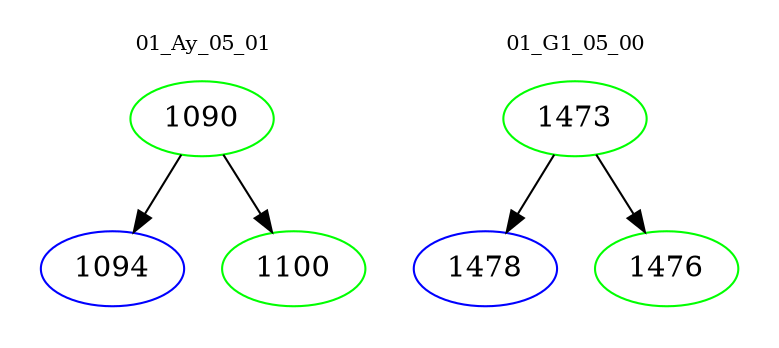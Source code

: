 digraph{
subgraph cluster_0 {
color = white
label = "01_Ay_05_01";
fontsize=10;
T0_1090 [label="1090", color="green"]
T0_1090 -> T0_1094 [color="black"]
T0_1094 [label="1094", color="blue"]
T0_1090 -> T0_1100 [color="black"]
T0_1100 [label="1100", color="green"]
}
subgraph cluster_1 {
color = white
label = "01_G1_05_00";
fontsize=10;
T1_1473 [label="1473", color="green"]
T1_1473 -> T1_1478 [color="black"]
T1_1478 [label="1478", color="blue"]
T1_1473 -> T1_1476 [color="black"]
T1_1476 [label="1476", color="green"]
}
}

